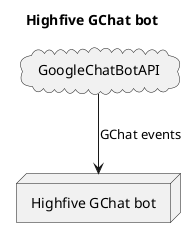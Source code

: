 @startuml
title Highfive GChat bot

node "Highfive GChat bot" as Highfive {
}

cloud GoogleChatBotAPI {
}

GoogleChatBotAPI --> Highfive : GChat events
@enduml